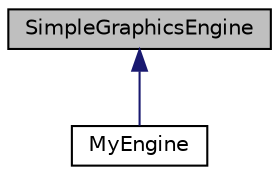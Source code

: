 digraph "SimpleGraphicsEngine"
{
  edge [fontname="Helvetica",fontsize="10",labelfontname="Helvetica",labelfontsize="10"];
  node [fontname="Helvetica",fontsize="10",shape=record];
  Node1 [label="SimpleGraphicsEngine",height=0.2,width=0.4,color="black", fillcolor="grey75", style="filled" fontcolor="black"];
  Node1 -> Node2 [dir="back",color="midnightblue",fontsize="10",style="solid",fontname="Helvetica"];
  Node2 [label="MyEngine",height=0.2,width=0.4,color="black", fillcolor="white", style="filled",URL="$class_my_engine.html",tooltip="The actual program extending SimpleGraphicsEngine. "];
}
